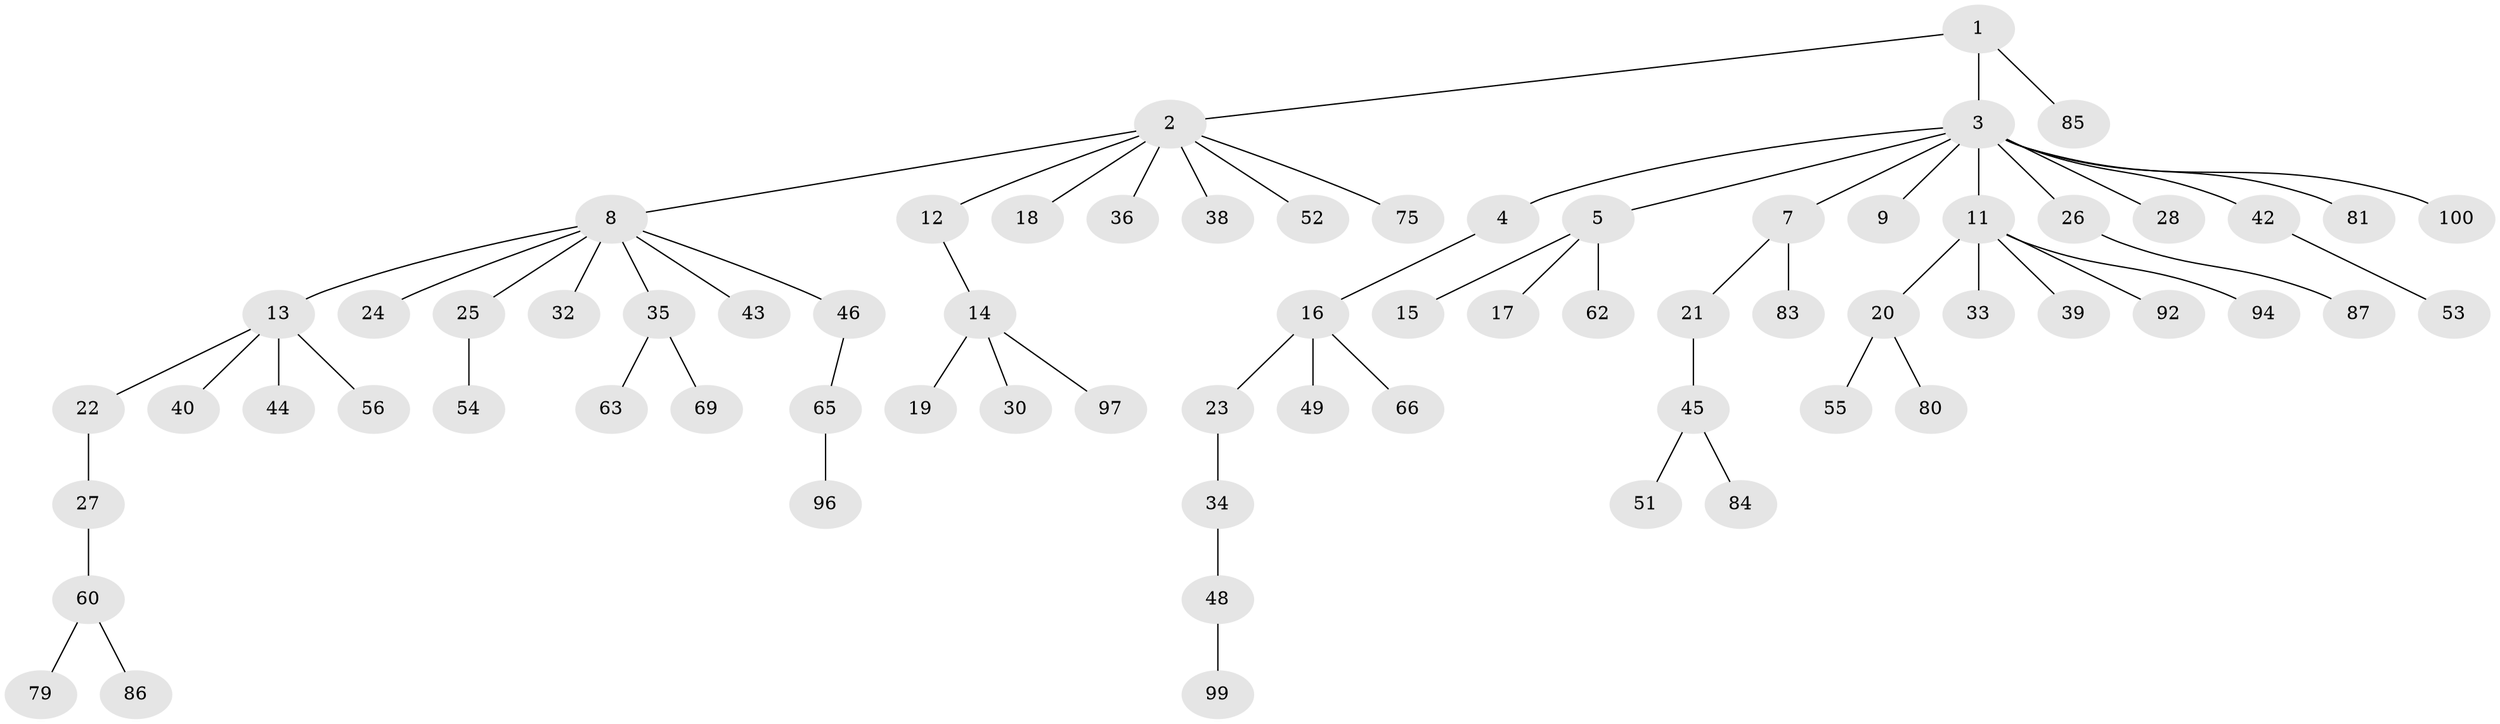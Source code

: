 // original degree distribution, {4: 0.06, 7: 0.02, 10: 0.01, 2: 0.23, 1: 0.53, 3: 0.12, 5: 0.03}
// Generated by graph-tools (version 1.1) at 2025/38/02/21/25 10:38:55]
// undirected, 69 vertices, 68 edges
graph export_dot {
graph [start="1"]
  node [color=gray90,style=filled];
  1 [super="+77"];
  2 [super="+29"];
  3 [super="+31"];
  4;
  5 [super="+6"];
  7 [super="+90"];
  8 [super="+10"];
  9;
  11 [super="+59"];
  12;
  13 [super="+50"];
  14 [super="+70"];
  15 [super="+76"];
  16 [super="+73"];
  17 [super="+68"];
  18;
  19;
  20 [super="+47"];
  21;
  22;
  23;
  24;
  25 [super="+61"];
  26 [super="+41"];
  27;
  28;
  30 [super="+89"];
  32 [super="+95"];
  33;
  34 [super="+37"];
  35;
  36;
  38;
  39 [super="+74"];
  40 [super="+88"];
  42 [super="+71"];
  43 [super="+82"];
  44;
  45 [super="+57"];
  46 [super="+64"];
  48 [super="+58"];
  49;
  51;
  52;
  53 [super="+78"];
  54;
  55;
  56 [super="+91"];
  60 [super="+72"];
  62;
  63 [super="+67"];
  65 [super="+93"];
  66;
  69;
  75;
  79;
  80;
  81;
  83;
  84;
  85;
  86;
  87;
  92;
  94;
  96 [super="+98"];
  97;
  99;
  100;
  1 -- 2;
  1 -- 3;
  1 -- 85;
  2 -- 8;
  2 -- 12;
  2 -- 18;
  2 -- 36;
  2 -- 38;
  2 -- 75;
  2 -- 52;
  3 -- 4;
  3 -- 5;
  3 -- 7;
  3 -- 9;
  3 -- 11;
  3 -- 26;
  3 -- 28;
  3 -- 42;
  3 -- 81;
  3 -- 100;
  4 -- 16;
  5 -- 17;
  5 -- 62;
  5 -- 15;
  7 -- 21;
  7 -- 83;
  8 -- 13;
  8 -- 25;
  8 -- 32;
  8 -- 43;
  8 -- 46;
  8 -- 24;
  8 -- 35;
  11 -- 20;
  11 -- 33;
  11 -- 39;
  11 -- 92;
  11 -- 94;
  12 -- 14;
  13 -- 22;
  13 -- 40;
  13 -- 44;
  13 -- 56;
  14 -- 19;
  14 -- 30;
  14 -- 97;
  16 -- 23;
  16 -- 49;
  16 -- 66;
  20 -- 80;
  20 -- 55;
  21 -- 45;
  22 -- 27;
  23 -- 34;
  25 -- 54;
  26 -- 87;
  27 -- 60;
  34 -- 48;
  35 -- 63;
  35 -- 69;
  42 -- 53;
  45 -- 51;
  45 -- 84;
  46 -- 65;
  48 -- 99;
  60 -- 79;
  60 -- 86;
  65 -- 96;
}
